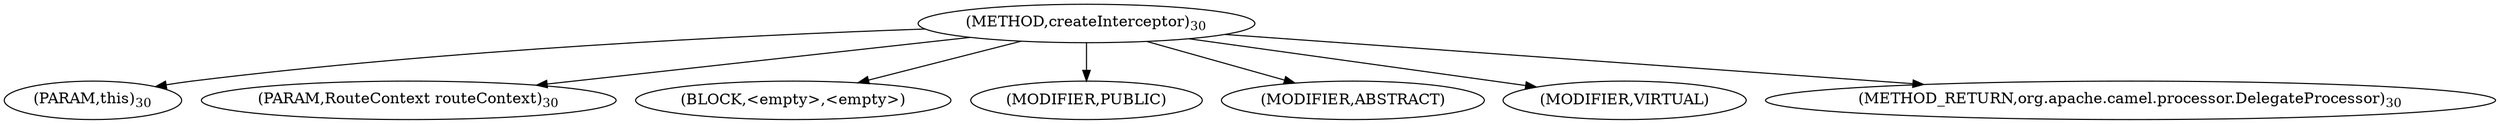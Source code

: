 digraph "createInterceptor" {  
"18" [label = <(METHOD,createInterceptor)<SUB>30</SUB>> ]
"19" [label = <(PARAM,this)<SUB>30</SUB>> ]
"20" [label = <(PARAM,RouteContext routeContext)<SUB>30</SUB>> ]
"21" [label = <(BLOCK,&lt;empty&gt;,&lt;empty&gt;)> ]
"22" [label = <(MODIFIER,PUBLIC)> ]
"23" [label = <(MODIFIER,ABSTRACT)> ]
"24" [label = <(MODIFIER,VIRTUAL)> ]
"25" [label = <(METHOD_RETURN,org.apache.camel.processor.DelegateProcessor)<SUB>30</SUB>> ]
  "18" -> "19" 
  "18" -> "20" 
  "18" -> "21" 
  "18" -> "22" 
  "18" -> "23" 
  "18" -> "24" 
  "18" -> "25" 
}
